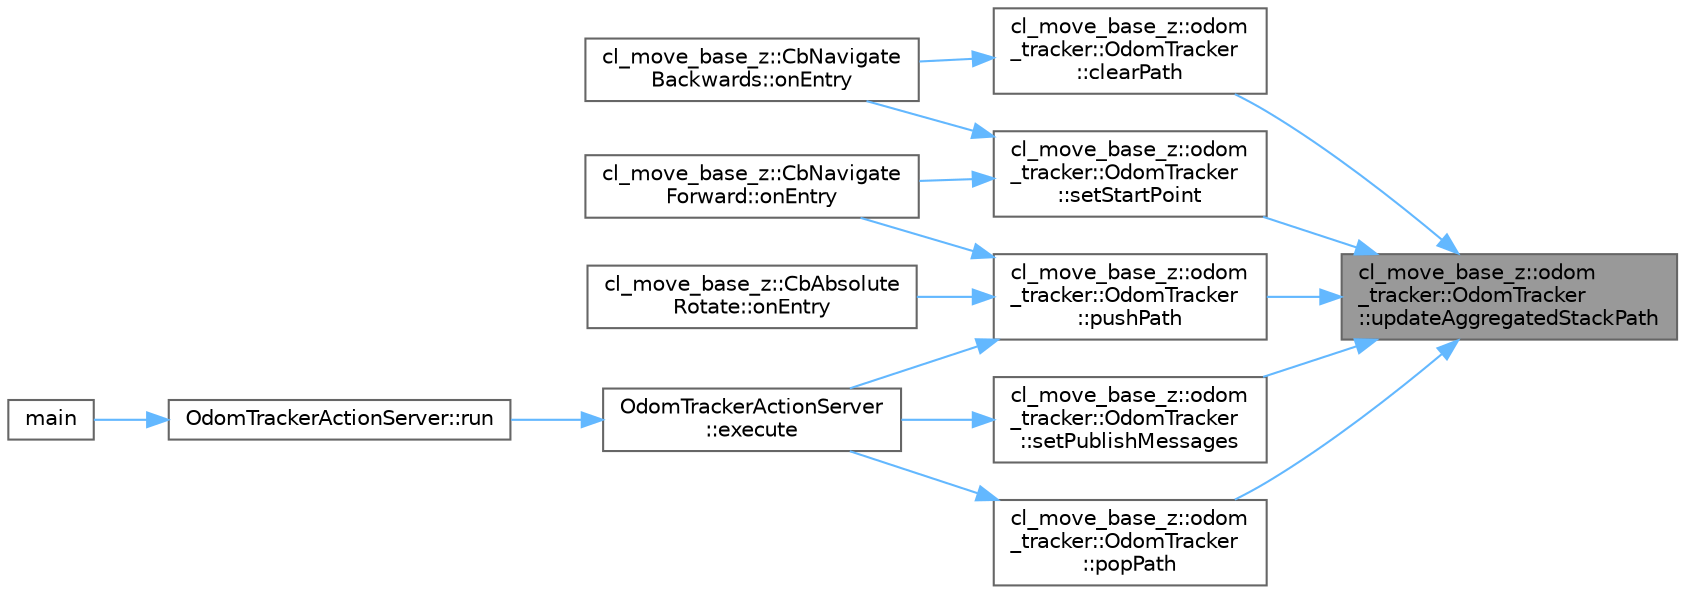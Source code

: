 digraph "cl_move_base_z::odom_tracker::OdomTracker::updateAggregatedStackPath"
{
 // LATEX_PDF_SIZE
  bgcolor="transparent";
  edge [fontname=Helvetica,fontsize=10,labelfontname=Helvetica,labelfontsize=10];
  node [fontname=Helvetica,fontsize=10,shape=box,height=0.2,width=0.4];
  rankdir="RL";
  Node1 [label="cl_move_base_z::odom\l_tracker::OdomTracker\l::updateAggregatedStackPath",height=0.2,width=0.4,color="gray40", fillcolor="grey60", style="filled", fontcolor="black",tooltip=" "];
  Node1 -> Node2 [dir="back",color="steelblue1",style="solid"];
  Node2 [label="cl_move_base_z::odom\l_tracker::OdomTracker\l::clearPath",height=0.2,width=0.4,color="grey40", fillcolor="white", style="filled",URL="$classcl__move__base__z_1_1odom__tracker_1_1OdomTracker.html#a93a14e15e3e623f530e056f403bf7644",tooltip=" "];
  Node2 -> Node3 [dir="back",color="steelblue1",style="solid"];
  Node3 [label="cl_move_base_z::CbNavigate\lBackwards::onEntry",height=0.2,width=0.4,color="grey40", fillcolor="white", style="filled",URL="$classcl__move__base__z_1_1CbNavigateBackwards.html#a545a5282f0ef6b0080b46002d6037567",tooltip=" "];
  Node1 -> Node4 [dir="back",color="steelblue1",style="solid"];
  Node4 [label="cl_move_base_z::odom\l_tracker::OdomTracker\l::popPath",height=0.2,width=0.4,color="grey40", fillcolor="white", style="filled",URL="$classcl__move__base__z_1_1odom__tracker_1_1OdomTracker.html#a2749e5cd0443423d50864a0166b078b9",tooltip=" "];
  Node4 -> Node5 [dir="back",color="steelblue1",style="solid"];
  Node5 [label="OdomTrackerActionServer\l::execute",height=0.2,width=0.4,color="grey40", fillcolor="white", style="filled",URL="$classOdomTrackerActionServer.html#afa69287377bb2a12c5346cbe8d68cb04",tooltip=" "];
  Node5 -> Node6 [dir="back",color="steelblue1",style="solid"];
  Node6 [label="OdomTrackerActionServer::run",height=0.2,width=0.4,color="grey40", fillcolor="white", style="filled",URL="$classOdomTrackerActionServer.html#a8ab6984c7383949a048d72437e9f79d3",tooltip=" "];
  Node6 -> Node7 [dir="back",color="steelblue1",style="solid"];
  Node7 [label="main",height=0.2,width=0.4,color="grey40", fillcolor="white", style="filled",URL="$odom__tracker__node_8cpp.html#a3c04138a5bfe5d72780bb7e82a18e627",tooltip=" "];
  Node1 -> Node8 [dir="back",color="steelblue1",style="solid"];
  Node8 [label="cl_move_base_z::odom\l_tracker::OdomTracker\l::pushPath",height=0.2,width=0.4,color="grey40", fillcolor="white", style="filled",URL="$classcl__move__base__z_1_1odom__tracker_1_1OdomTracker.html#ab92735db58cfdf8d0055e3f01be124d3",tooltip=" "];
  Node8 -> Node5 [dir="back",color="steelblue1",style="solid"];
  Node8 -> Node9 [dir="back",color="steelblue1",style="solid"];
  Node9 [label="cl_move_base_z::CbAbsolute\lRotate::onEntry",height=0.2,width=0.4,color="grey40", fillcolor="white", style="filled",URL="$classcl__move__base__z_1_1CbAbsoluteRotate.html#a10418ea360809fa649d295716b152b2b",tooltip=" "];
  Node8 -> Node10 [dir="back",color="steelblue1",style="solid"];
  Node10 [label="cl_move_base_z::CbNavigate\lForward::onEntry",height=0.2,width=0.4,color="grey40", fillcolor="white", style="filled",URL="$classcl__move__base__z_1_1CbNavigateForward.html#af9a2e49071de287922c3f5963a079b95",tooltip=" "];
  Node1 -> Node11 [dir="back",color="steelblue1",style="solid"];
  Node11 [label="cl_move_base_z::odom\l_tracker::OdomTracker\l::setPublishMessages",height=0.2,width=0.4,color="grey40", fillcolor="white", style="filled",URL="$classcl__move__base__z_1_1odom__tracker_1_1OdomTracker.html#a3b3cf9010e4e4fe4f96cfafd5a529517",tooltip=" "];
  Node11 -> Node5 [dir="back",color="steelblue1",style="solid"];
  Node1 -> Node12 [dir="back",color="steelblue1",style="solid"];
  Node12 [label="cl_move_base_z::odom\l_tracker::OdomTracker\l::setStartPoint",height=0.2,width=0.4,color="grey40", fillcolor="white", style="filled",URL="$classcl__move__base__z_1_1odom__tracker_1_1OdomTracker.html#a9f4989c6353022c2ec3b0546c09bf3bc",tooltip=" "];
  Node12 -> Node3 [dir="back",color="steelblue1",style="solid"];
  Node12 -> Node10 [dir="back",color="steelblue1",style="solid"];
}
